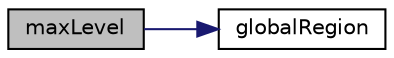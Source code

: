 digraph "maxLevel"
{
  bgcolor="transparent";
  edge [fontname="Helvetica",fontsize="10",labelfontname="Helvetica",labelfontsize="10"];
  node [fontname="Helvetica",fontsize="10",shape=record];
  rankdir="LR";
  Node1 [label="maxLevel",height=0.2,width=0.4,color="black", fillcolor="grey75", style="filled", fontcolor="black"];
  Node1 -> Node2 [color="midnightblue",fontsize="10",style="solid",fontname="Helvetica"];
  Node2 [label="globalRegion",height=0.2,width=0.4,color="black",URL="$a02176.html#a1216e33f4746b2776b87629c0510fa3b",tooltip="From surface and region on surface to global region. "];
}
